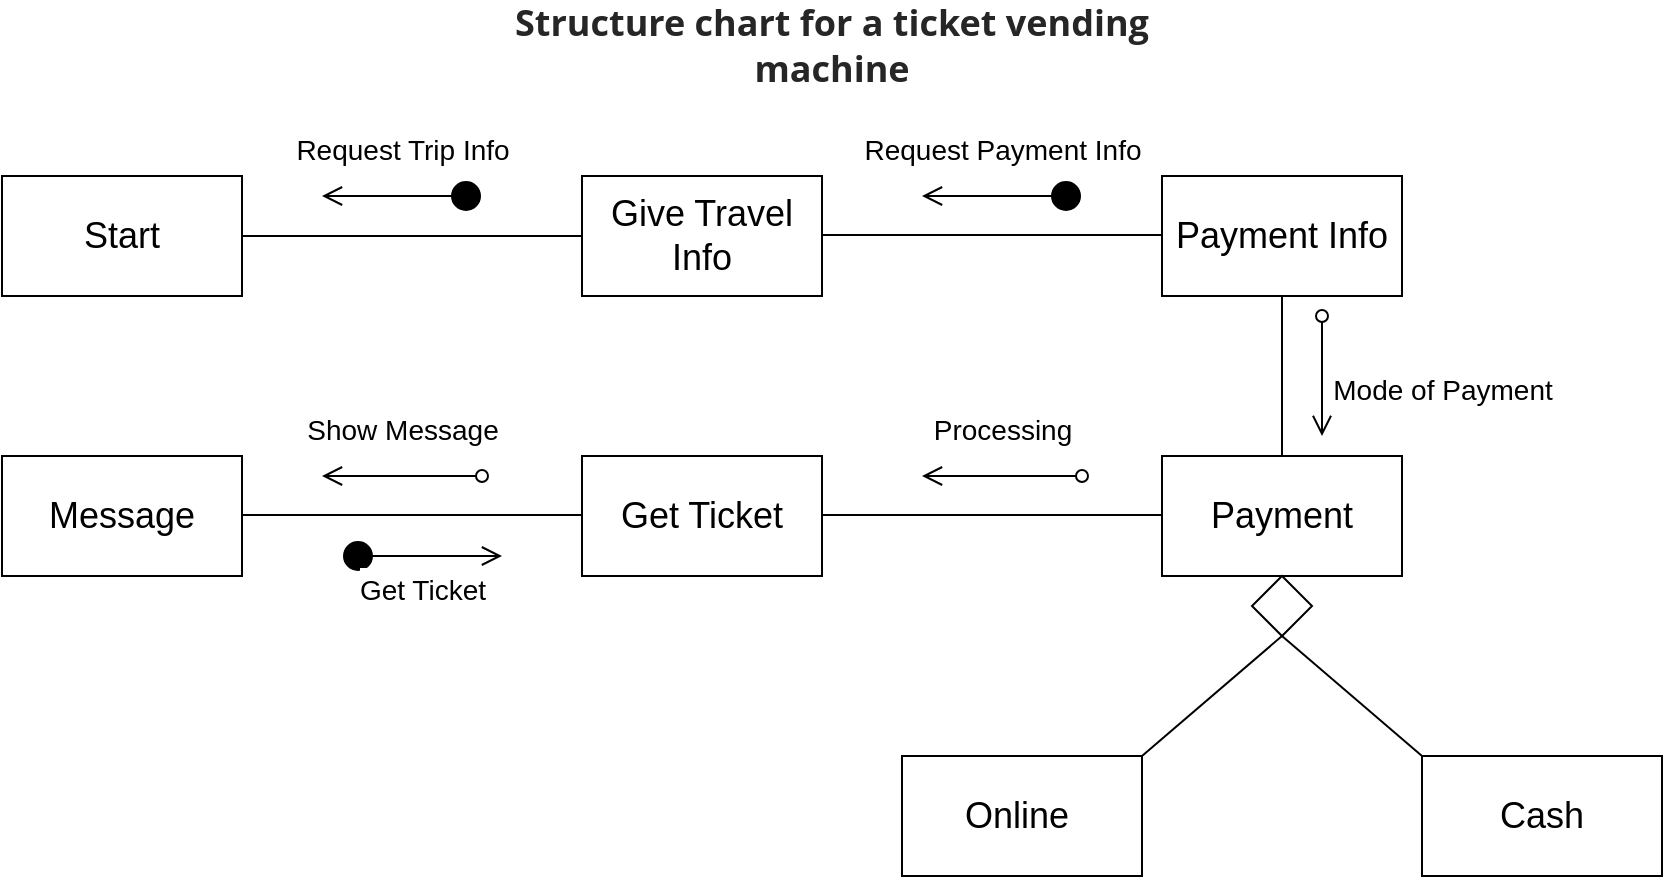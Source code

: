<mxfile version="17.4.6" type="github">
  <diagram id="_P7W0LvaPyDlFyakA82m" name="Page-1">
    <mxGraphModel dx="1038" dy="539" grid="1" gridSize="10" guides="1" tooltips="1" connect="1" arrows="1" fold="1" page="1" pageScale="1" pageWidth="850" pageHeight="1100" math="0" shadow="0">
      <root>
        <mxCell id="0" />
        <mxCell id="1" parent="0" />
        <mxCell id="HJIImEoVX1P1OV1O9YyN-3" value="&lt;span style=&quot;color: rgb(38, 38, 38); font-family: &amp;quot;open sans&amp;quot;, sans-serif; font-size: 18px; text-align: left; background-color: rgb(255, 255, 255);&quot;&gt;Structure chart for a ticket vending machine&lt;/span&gt;" style="text;html=1;strokeColor=none;fillColor=none;align=center;verticalAlign=middle;whiteSpace=wrap;rounded=0;fontSize=18;fontStyle=1" vertex="1" parent="1">
          <mxGeometry x="240" y="20" width="390" height="30" as="geometry" />
        </mxCell>
        <mxCell id="HJIImEoVX1P1OV1O9YyN-4" value="Start" style="rounded=0;whiteSpace=wrap;html=1;fontSize=18;" vertex="1" parent="1">
          <mxGeometry x="20" y="100" width="120" height="60" as="geometry" />
        </mxCell>
        <mxCell id="HJIImEoVX1P1OV1O9YyN-5" value="Give Travel Info" style="rounded=0;whiteSpace=wrap;html=1;fontSize=18;" vertex="1" parent="1">
          <mxGeometry x="310" y="100" width="120" height="60" as="geometry" />
        </mxCell>
        <mxCell id="HJIImEoVX1P1OV1O9YyN-6" value="Payment Info" style="rounded=0;whiteSpace=wrap;html=1;fontSize=18;" vertex="1" parent="1">
          <mxGeometry x="600" y="100" width="120" height="60" as="geometry" />
        </mxCell>
        <mxCell id="HJIImEoVX1P1OV1O9YyN-7" value="Message" style="rounded=0;whiteSpace=wrap;html=1;fontSize=18;" vertex="1" parent="1">
          <mxGeometry x="20" y="240" width="120" height="60" as="geometry" />
        </mxCell>
        <mxCell id="HJIImEoVX1P1OV1O9YyN-8" value="Get Ticket" style="rounded=0;whiteSpace=wrap;html=1;fontSize=18;" vertex="1" parent="1">
          <mxGeometry x="310" y="240" width="120" height="60" as="geometry" />
        </mxCell>
        <mxCell id="HJIImEoVX1P1OV1O9YyN-9" value="Payment" style="rounded=0;whiteSpace=wrap;html=1;fontSize=18;" vertex="1" parent="1">
          <mxGeometry x="600" y="240" width="120" height="60" as="geometry" />
        </mxCell>
        <mxCell id="HJIImEoVX1P1OV1O9YyN-10" value="Online&amp;nbsp;" style="rounded=0;whiteSpace=wrap;html=1;fontSize=18;" vertex="1" parent="1">
          <mxGeometry x="470" y="390" width="120" height="60" as="geometry" />
        </mxCell>
        <mxCell id="HJIImEoVX1P1OV1O9YyN-11" value="Cash" style="rounded=0;whiteSpace=wrap;html=1;fontSize=18;" vertex="1" parent="1">
          <mxGeometry x="730" y="390" width="120" height="60" as="geometry" />
        </mxCell>
        <mxCell id="HJIImEoVX1P1OV1O9YyN-12" value="" style="endArrow=none;html=1;rounded=0;fontSize=18;entryX=0;entryY=0.5;entryDx=0;entryDy=0;" edge="1" parent="1" target="HJIImEoVX1P1OV1O9YyN-5">
          <mxGeometry width="50" height="50" relative="1" as="geometry">
            <mxPoint x="140" y="130" as="sourcePoint" />
            <mxPoint x="190" y="80" as="targetPoint" />
          </mxGeometry>
        </mxCell>
        <mxCell id="HJIImEoVX1P1OV1O9YyN-13" value="" style="endArrow=none;html=1;rounded=0;fontSize=18;entryX=0;entryY=0.5;entryDx=0;entryDy=0;" edge="1" parent="1">
          <mxGeometry width="50" height="50" relative="1" as="geometry">
            <mxPoint x="430" y="129.5" as="sourcePoint" />
            <mxPoint x="600" y="129.5" as="targetPoint" />
          </mxGeometry>
        </mxCell>
        <mxCell id="HJIImEoVX1P1OV1O9YyN-14" value="" style="endArrow=none;html=1;rounded=0;fontSize=18;entryX=0;entryY=0.5;entryDx=0;entryDy=0;" edge="1" parent="1">
          <mxGeometry width="50" height="50" relative="1" as="geometry">
            <mxPoint x="140" y="269.5" as="sourcePoint" />
            <mxPoint x="310" y="269.5" as="targetPoint" />
          </mxGeometry>
        </mxCell>
        <mxCell id="HJIImEoVX1P1OV1O9YyN-15" value="" style="endArrow=none;html=1;rounded=0;fontSize=18;entryX=0;entryY=0.5;entryDx=0;entryDy=0;" edge="1" parent="1">
          <mxGeometry width="50" height="50" relative="1" as="geometry">
            <mxPoint x="430" y="269.5" as="sourcePoint" />
            <mxPoint x="600" y="269.5" as="targetPoint" />
          </mxGeometry>
        </mxCell>
        <mxCell id="HJIImEoVX1P1OV1O9YyN-16" value="" style="endArrow=none;html=1;rounded=0;fontSize=18;entryX=0.5;entryY=1;entryDx=0;entryDy=0;" edge="1" parent="1" target="HJIImEoVX1P1OV1O9YyN-6">
          <mxGeometry width="50" height="50" relative="1" as="geometry">
            <mxPoint x="660" y="240" as="sourcePoint" />
            <mxPoint x="710" y="190" as="targetPoint" />
          </mxGeometry>
        </mxCell>
        <mxCell id="HJIImEoVX1P1OV1O9YyN-17" value="" style="shape=rhombus;html=1;dashed=0;whitespace=wrap;perimeter=rhombusPerimeter;fontSize=18;" vertex="1" parent="1">
          <mxGeometry x="645" y="300" width="30" height="30" as="geometry" />
        </mxCell>
        <mxCell id="HJIImEoVX1P1OV1O9YyN-18" value="" style="endArrow=none;html=1;rounded=0;fontSize=18;entryX=0.5;entryY=1;entryDx=0;entryDy=0;" edge="1" parent="1" target="HJIImEoVX1P1OV1O9YyN-17">
          <mxGeometry width="50" height="50" relative="1" as="geometry">
            <mxPoint x="590" y="390" as="sourcePoint" />
            <mxPoint x="640" y="340" as="targetPoint" />
          </mxGeometry>
        </mxCell>
        <mxCell id="HJIImEoVX1P1OV1O9YyN-19" value="" style="endArrow=none;html=1;rounded=0;fontSize=18;entryX=0.5;entryY=1;entryDx=0;entryDy=0;" edge="1" parent="1" target="HJIImEoVX1P1OV1O9YyN-17">
          <mxGeometry width="50" height="50" relative="1" as="geometry">
            <mxPoint x="730" y="390" as="sourcePoint" />
            <mxPoint x="780" y="340" as="targetPoint" />
          </mxGeometry>
        </mxCell>
        <mxCell id="HJIImEoVX1P1OV1O9YyN-20" value="&lt;font style=&quot;font-size: 14px&quot;&gt;Request Trip Info&lt;/font&gt;" style="html=1;verticalAlign=bottom;startArrow=circle;startFill=1;endArrow=open;startSize=6;endSize=8;rounded=0;fontSize=18;" edge="1" parent="1">
          <mxGeometry y="-10" width="80" relative="1" as="geometry">
            <mxPoint x="260" y="110" as="sourcePoint" />
            <mxPoint x="180" y="110" as="targetPoint" />
            <mxPoint as="offset" />
          </mxGeometry>
        </mxCell>
        <mxCell id="HJIImEoVX1P1OV1O9YyN-21" value="&lt;font style=&quot;font-size: 14px&quot;&gt;Request Payment Info&lt;/font&gt;" style="html=1;verticalAlign=bottom;startArrow=circle;startFill=1;endArrow=open;startSize=6;endSize=8;rounded=0;fontSize=18;" edge="1" parent="1">
          <mxGeometry y="-10" width="80" relative="1" as="geometry">
            <mxPoint x="560" y="110" as="sourcePoint" />
            <mxPoint x="480" y="110" as="targetPoint" />
            <mxPoint as="offset" />
          </mxGeometry>
        </mxCell>
        <mxCell id="HJIImEoVX1P1OV1O9YyN-22" value="&lt;font style=&quot;font-size: 14px&quot;&gt;Show Message&lt;/font&gt;" style="html=1;verticalAlign=bottom;startArrow=oval;startFill=0;endArrow=open;startSize=6;endSize=8;rounded=0;fontSize=18;jumpSize=9;" edge="1" parent="1">
          <mxGeometry y="-10" width="80" relative="1" as="geometry">
            <mxPoint x="260" y="250" as="sourcePoint" />
            <mxPoint x="180" y="250" as="targetPoint" />
            <mxPoint as="offset" />
          </mxGeometry>
        </mxCell>
        <mxCell id="HJIImEoVX1P1OV1O9YyN-23" value="&lt;font style=&quot;font-size: 14px&quot;&gt;Get Ticket&lt;/font&gt;" style="html=1;verticalAlign=bottom;startArrow=circle;startFill=1;endArrow=open;startSize=6;endSize=8;rounded=0;fontSize=18;" edge="1" parent="1">
          <mxGeometry y="-30" width="80" relative="1" as="geometry">
            <mxPoint x="190" y="290" as="sourcePoint" />
            <mxPoint x="270" y="290" as="targetPoint" />
            <mxPoint as="offset" />
          </mxGeometry>
        </mxCell>
        <mxCell id="HJIImEoVX1P1OV1O9YyN-24" value="&lt;font style=&quot;font-size: 14px&quot;&gt;Processing&lt;/font&gt;&lt;span style=&quot;color: rgba(0 , 0 , 0 , 0) ; font-family: monospace ; font-size: 0px ; background-color: rgb(248 , 249 , 250)&quot;&gt;%3CmxGraphModel%3E%3Croot%3E%3CmxCell%20id%3D%220%22%2F%3E%3CmxCell%20id%3D%221%22%20parent%3D%220%22%2F%3E%3CmxCell%20id%3D%222%22%20value%3D%22%26lt%3Bfont%20style%3D%26quot%3Bfont-size%3A%2014px%26quot%3B%26gt%3BShow%20Message%26lt%3B%2Ffont%26gt%3B%22%20style%3D%22html%3D1%3BverticalAlign%3Dbottom%3BstartArrow%3Doval%3BstartFill%3D0%3BendArrow%3Dopen%3BstartSize%3D6%3BendSize%3D8%3Brounded%3D0%3BfontSize%3D18%3BjumpSize%3D9%3B%22%20edge%3D%221%22%20parent%3D%221%22%3E%3CmxGeometry%20y%3D%22-10%22%20width%3D%2280%22%20relative%3D%221%22%20as%3D%22geometry%22%3E%3CmxPoint%20x%3D%22260%22%20y%3D%22250%22%20as%3D%22sourcePoint%22%2F%3E%3CmxPoint%20x%3D%22180%22%20y%3D%22250%22%20as%3D%22targetPoint%22%2F%3E%3CmxPoint%20as%3D%22offset%22%2F%3E%3C%2FmxGeometry%3E%3C%2FmxCell%3E%3C%2Froot%3E%3C%2FmxGraphModel%3E&lt;/span&gt;" style="html=1;verticalAlign=bottom;startArrow=oval;startFill=0;endArrow=open;startSize=6;endSize=8;rounded=0;fontSize=18;jumpSize=9;" edge="1" parent="1">
          <mxGeometry y="-10" width="80" relative="1" as="geometry">
            <mxPoint x="560" y="250" as="sourcePoint" />
            <mxPoint x="480" y="250" as="targetPoint" />
            <mxPoint as="offset" />
          </mxGeometry>
        </mxCell>
        <mxCell id="HJIImEoVX1P1OV1O9YyN-25" value="&lt;font style=&quot;font-size: 14px&quot;&gt;Mode of Payment&lt;/font&gt;" style="html=1;verticalAlign=bottom;startArrow=oval;startFill=0;endArrow=open;startSize=6;endSize=8;rounded=0;fontSize=18;jumpSize=9;" edge="1" parent="1">
          <mxGeometry x="0.667" y="60" width="80" relative="1" as="geometry">
            <mxPoint x="680" y="170" as="sourcePoint" />
            <mxPoint x="680" y="230" as="targetPoint" />
            <mxPoint as="offset" />
          </mxGeometry>
        </mxCell>
      </root>
    </mxGraphModel>
  </diagram>
</mxfile>
